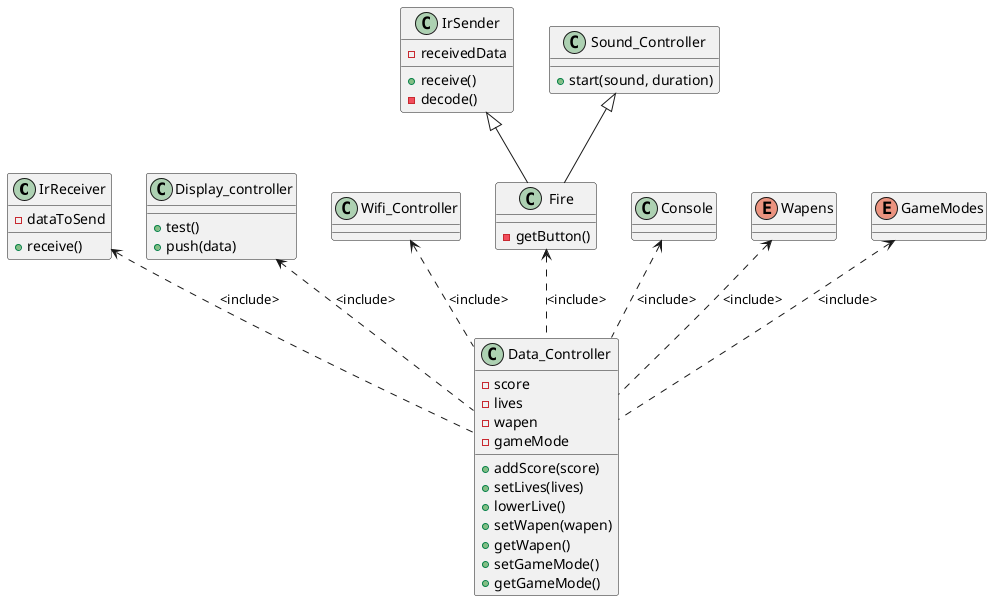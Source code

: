 @startuml

class IrReceiver{
-dataToSend
+receive()
}
class IrSender{
-receivedData
+receive()
-decode()
}
class Display_controller {
+test()
+push(data)
}
class Sound_Controller{
+start(sound, duration)
}
class Wifi_Controller{

}
class Fire{
-getButton()
}
class Console{
}
class Data_Controller{
-score
-lives
-wapen
-gameMode
+addScore(score)
+setLives(lives)
+lowerLive()
+setWapen(wapen)
+getWapen()
+setGameMode()
+getGameMode()
}

enum Wapens
enum GameModes


Console <.. Data_Controller: <include>
Wifi_Controller <.. Data_Controller: <include>
Display_controller <.. Data_Controller: <include>
IrReceiver <.. Data_Controller: <include>
Fire <.. Data_Controller: <include>
Wapens <.. Data_Controller: <include>
GameModes <.. Data_Controller: <include>
Sound_Controller <|-- Fire
IrSender <|-- Fire

@enduml